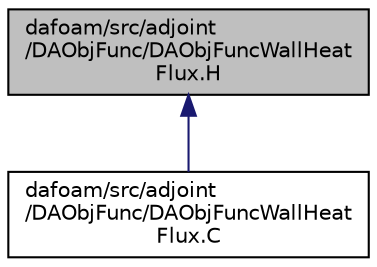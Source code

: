 digraph "dafoam/src/adjoint/DAObjFunc/DAObjFuncWallHeatFlux.H"
{
  bgcolor="transparent";
  edge [fontname="Helvetica",fontsize="10",labelfontname="Helvetica",labelfontsize="10"];
  node [fontname="Helvetica",fontsize="10",shape=record];
  Node34 [label="dafoam/src/adjoint\l/DAObjFunc/DAObjFuncWallHeat\lFlux.H",height=0.2,width=0.4,color="black", fillcolor="grey75", style="filled", fontcolor="black"];
  Node34 -> Node35 [dir="back",color="midnightblue",fontsize="10",style="solid",fontname="Helvetica"];
  Node35 [label="dafoam/src/adjoint\l/DAObjFunc/DAObjFuncWallHeat\lFlux.C",height=0.2,width=0.4,color="black",URL="$DAObjFuncWallHeatFlux_8C.html"];
}
